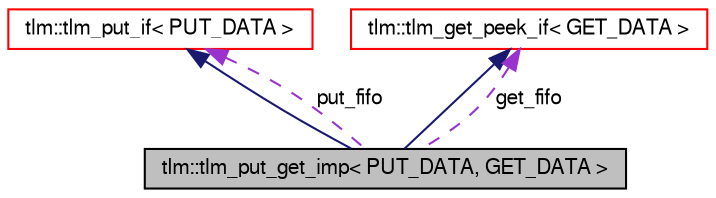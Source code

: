digraph G
{
  edge [fontname="FreeSans",fontsize="10",labelfontname="FreeSans",labelfontsize="10"];
  node [fontname="FreeSans",fontsize="10",shape=record];
  Node1 [label="tlm::tlm_put_get_imp\< PUT_DATA, GET_DATA \>",height=0.2,width=0.4,color="black", fillcolor="grey75", style="filled" fontcolor="black"];
  Node2 -> Node1 [dir=back,color="midnightblue",fontsize="10",style="solid",fontname="FreeSans"];
  Node2 [label="tlm::tlm_put_if\< PUT_DATA \>",height=0.2,width=0.4,color="red", fillcolor="white", style="filled",URL="$a00109.html"];
  Node3 -> Node1 [dir=back,color="midnightblue",fontsize="10",style="solid",fontname="FreeSans"];
  Node3 [label="tlm::tlm_get_peek_if\< GET_DATA \>",height=0.2,width=0.4,color="red", fillcolor="white", style="filled",URL="$a00091.html"];
  Node3 -> Node1 [dir=back,color="darkorchid3",fontsize="10",style="dashed",label="get_fifo",fontname="FreeSans"];
  Node2 -> Node1 [dir=back,color="darkorchid3",fontsize="10",style="dashed",label="put_fifo",fontname="FreeSans"];
}
